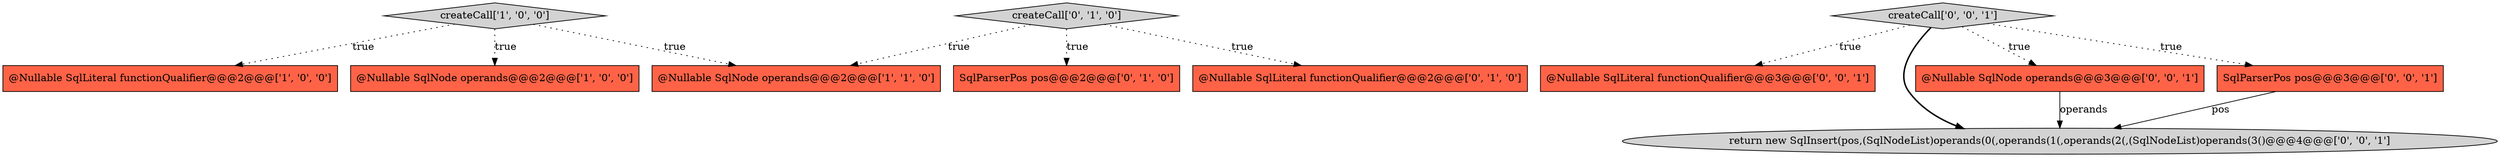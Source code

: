 digraph {
1 [style = filled, label = "@Nullable SqlLiteral functionQualifier@@@2@@@['1', '0', '0']", fillcolor = tomato, shape = box image = "AAA0AAABBB1BBB"];
2 [style = filled, label = "@Nullable SqlNode operands@@@2@@@['1', '1', '0']", fillcolor = tomato, shape = box image = "AAA0AAABBB1BBB"];
8 [style = filled, label = "@Nullable SqlLiteral functionQualifier@@@3@@@['0', '0', '1']", fillcolor = tomato, shape = box image = "AAA0AAABBB3BBB"];
4 [style = filled, label = "SqlParserPos pos@@@2@@@['0', '1', '0']", fillcolor = tomato, shape = box image = "AAA0AAABBB2BBB"];
5 [style = filled, label = "@Nullable SqlLiteral functionQualifier@@@2@@@['0', '1', '0']", fillcolor = tomato, shape = box image = "AAA0AAABBB2BBB"];
7 [style = filled, label = "createCall['0', '0', '1']", fillcolor = lightgray, shape = diamond image = "AAA0AAABBB3BBB"];
9 [style = filled, label = "return new SqlInsert(pos,(SqlNodeList)operands(0(,operands(1(,operands(2(,(SqlNodeList)operands(3()@@@4@@@['0', '0', '1']", fillcolor = lightgray, shape = ellipse image = "AAA0AAABBB3BBB"];
10 [style = filled, label = "@Nullable SqlNode operands@@@3@@@['0', '0', '1']", fillcolor = tomato, shape = box image = "AAA0AAABBB3BBB"];
3 [style = filled, label = "createCall['1', '0', '0']", fillcolor = lightgray, shape = diamond image = "AAA0AAABBB1BBB"];
11 [style = filled, label = "SqlParserPos pos@@@3@@@['0', '0', '1']", fillcolor = tomato, shape = box image = "AAA0AAABBB3BBB"];
6 [style = filled, label = "createCall['0', '1', '0']", fillcolor = lightgray, shape = diamond image = "AAA0AAABBB2BBB"];
0 [style = filled, label = "@Nullable SqlNode operands@@@2@@@['1', '0', '0']", fillcolor = tomato, shape = box image = "AAA0AAABBB1BBB"];
6->5 [style = dotted, label="true"];
6->4 [style = dotted, label="true"];
11->9 [style = solid, label="pos"];
6->2 [style = dotted, label="true"];
7->8 [style = dotted, label="true"];
3->2 [style = dotted, label="true"];
3->1 [style = dotted, label="true"];
10->9 [style = solid, label="operands"];
7->11 [style = dotted, label="true"];
7->9 [style = bold, label=""];
3->0 [style = dotted, label="true"];
7->10 [style = dotted, label="true"];
}
